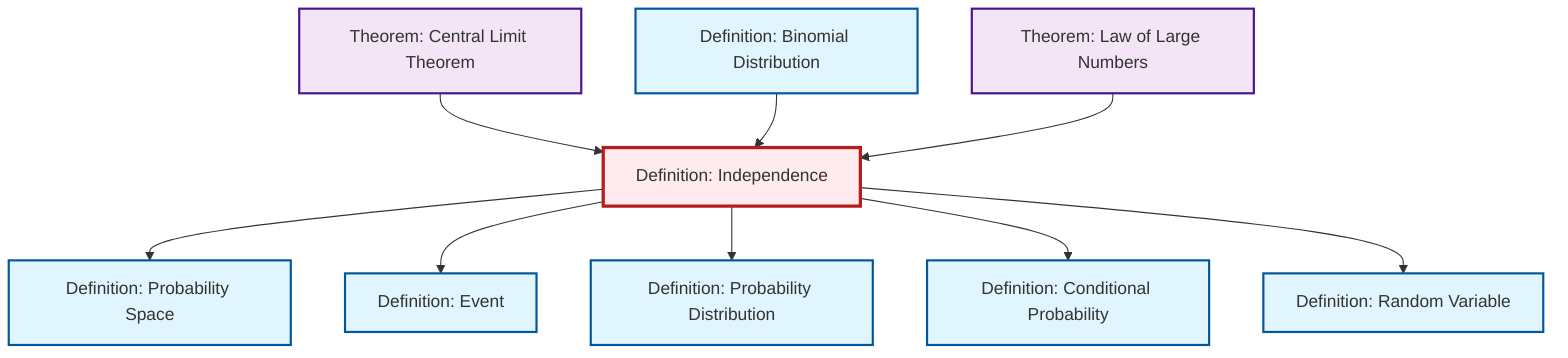 graph TD
    classDef definition fill:#e1f5fe,stroke:#01579b,stroke-width:2px
    classDef theorem fill:#f3e5f5,stroke:#4a148c,stroke-width:2px
    classDef axiom fill:#fff3e0,stroke:#e65100,stroke-width:2px
    classDef example fill:#e8f5e9,stroke:#1b5e20,stroke-width:2px
    classDef current fill:#ffebee,stroke:#b71c1c,stroke-width:3px
    def-conditional-probability["Definition: Conditional Probability"]:::definition
    thm-central-limit["Theorem: Central Limit Theorem"]:::theorem
    def-probability-distribution["Definition: Probability Distribution"]:::definition
    def-independence["Definition: Independence"]:::definition
    def-random-variable["Definition: Random Variable"]:::definition
    def-probability-space["Definition: Probability Space"]:::definition
    thm-law-of-large-numbers["Theorem: Law of Large Numbers"]:::theorem
    def-binomial-distribution["Definition: Binomial Distribution"]:::definition
    def-event["Definition: Event"]:::definition
    thm-central-limit --> def-independence
    def-binomial-distribution --> def-independence
    def-independence --> def-probability-space
    def-independence --> def-event
    def-independence --> def-probability-distribution
    def-independence --> def-conditional-probability
    thm-law-of-large-numbers --> def-independence
    def-independence --> def-random-variable
    class def-independence current